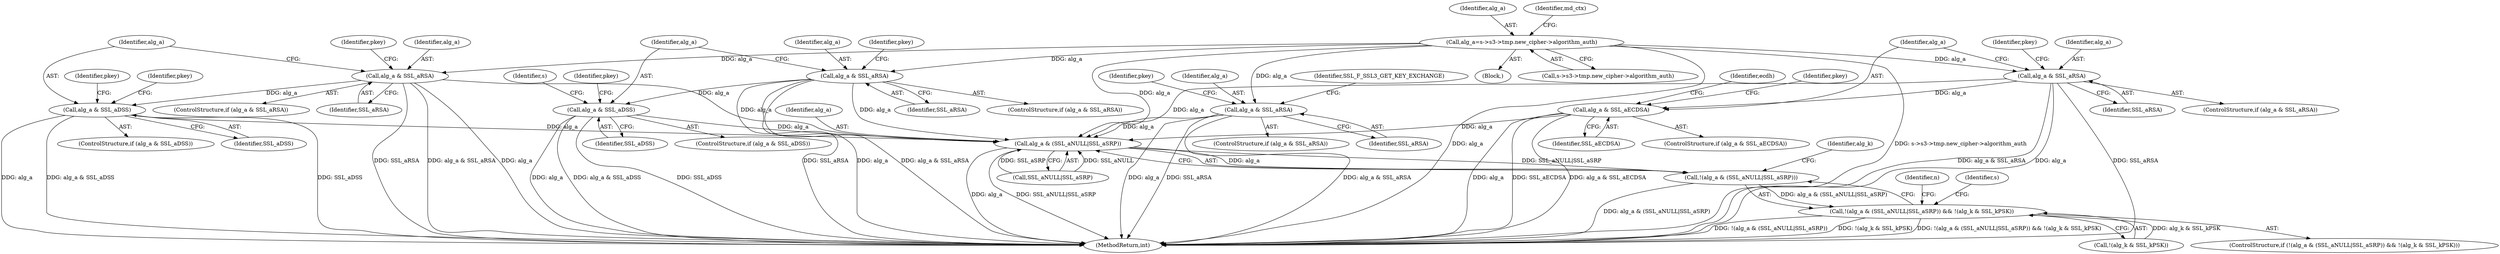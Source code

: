 digraph "0_openssl_b15f8769644b00ef7283521593360b7b2135cb63@pointer" {
"1000379" [label="(Call,alg_a=s->s3->tmp.new_cipher->algorithm_auth)"];
"1000730" [label="(Call,alg_a & SSL_aRSA)"];
"1000749" [label="(Call,alg_a & SSL_aDSS)"];
"1001695" [label="(Call,alg_a & (SSL_aNULL|SSL_aSRP))"];
"1001694" [label="(Call,!(alg_a & (SSL_aNULL|SSL_aSRP)))"];
"1001693" [label="(Call,!(alg_a & (SSL_aNULL|SSL_aSRP)) && !(alg_k & SSL_kPSK))"];
"1000887" [label="(Call,alg_a & SSL_aRSA)"];
"1001105" [label="(Call,alg_a & SSL_aRSA)"];
"1001124" [label="(Call,alg_a & SSL_aDSS)"];
"1001343" [label="(Call,alg_a & SSL_aRSA)"];
"1001362" [label="(Call,alg_a & SSL_aECDSA)"];
"1001696" [label="(Identifier,alg_a)"];
"1001106" [label="(Identifier,alg_a)"];
"1001126" [label="(Identifier,SSL_aDSS)"];
"1001344" [label="(Identifier,alg_a)"];
"1000734" [label="(Identifier,pkey)"];
"1000750" [label="(Identifier,alg_a)"];
"1001700" [label="(Call,!(alg_k & SSL_kPSK))"];
"1000891" [label="(Identifier,pkey)"];
"1001124" [label="(Call,alg_a & SSL_aDSS)"];
"1000730" [label="(Call,alg_a & SSL_aRSA)"];
"1000749" [label="(Call,alg_a & SSL_aDSS)"];
"1001695" [label="(Call,alg_a & (SSL_aNULL|SSL_aSRP))"];
"1001362" [label="(Call,alg_a & SSL_aECDSA)"];
"1001366" [label="(Identifier,pkey)"];
"1001105" [label="(Call,alg_a & SSL_aRSA)"];
"1000381" [label="(Call,s->s3->tmp.new_cipher->algorithm_auth)"];
"1000380" [label="(Identifier,alg_a)"];
"1001714" [label="(Identifier,n)"];
"1001104" [label="(ControlStructure,if (alg_a & SSL_aRSA))"];
"1001363" [label="(Identifier,alg_a)"];
"1001343" [label="(Call,alg_a & SSL_aRSA)"];
"1000729" [label="(ControlStructure,if (alg_a & SSL_aRSA))"];
"1001125" [label="(Identifier,alg_a)"];
"1001692" [label="(ControlStructure,if (!(alg_a & (SSL_aNULL|SSL_aSRP)) && !(alg_k & SSL_kPSK)))"];
"1001345" [label="(Identifier,SSL_aRSA)"];
"1001380" [label="(Identifier,ecdh)"];
"1000751" [label="(Identifier,SSL_aDSS)"];
"1001693" [label="(Call,!(alg_a & (SSL_aNULL|SSL_aSRP)) && !(alg_k & SSL_kPSK))"];
"1001145" [label="(Identifier,s)"];
"1001697" [label="(Call,SSL_aNULL|SSL_aSRP)"];
"1000888" [label="(Identifier,alg_a)"];
"1000907" [label="(Identifier,SSL_F_SSL3_GET_KEY_EXCHANGE)"];
"1000732" [label="(Identifier,SSL_aRSA)"];
"1000127" [label="(Block,)"];
"1001364" [label="(Identifier,SSL_aECDSA)"];
"1001361" [label="(ControlStructure,if (alg_a & SSL_aECDSA))"];
"1000753" [label="(Identifier,pkey)"];
"1001123" [label="(ControlStructure,if (alg_a & SSL_aDSS))"];
"1001707" [label="(Identifier,s)"];
"1001128" [label="(Identifier,pkey)"];
"1001342" [label="(ControlStructure,if (alg_a & SSL_aRSA))"];
"1001694" [label="(Call,!(alg_a & (SSL_aNULL|SSL_aSRP)))"];
"1001107" [label="(Identifier,SSL_aRSA)"];
"1001109" [label="(Identifier,pkey)"];
"1001417" [label="(Identifier,pkey)"];
"1000731" [label="(Identifier,alg_a)"];
"1000748" [label="(ControlStructure,if (alg_a & SSL_aDSS))"];
"1000887" [label="(Call,alg_a & SSL_aRSA)"];
"1000379" [label="(Call,alg_a=s->s3->tmp.new_cipher->algorithm_auth)"];
"1001764" [label="(MethodReturn,int)"];
"1001702" [label="(Identifier,alg_k)"];
"1000886" [label="(ControlStructure,if (alg_a & SSL_aRSA))"];
"1000889" [label="(Identifier,SSL_aRSA)"];
"1001347" [label="(Identifier,pkey)"];
"1000392" [label="(Identifier,md_ctx)"];
"1000379" -> "1000127"  [label="AST: "];
"1000379" -> "1000381"  [label="CFG: "];
"1000380" -> "1000379"  [label="AST: "];
"1000381" -> "1000379"  [label="AST: "];
"1000392" -> "1000379"  [label="CFG: "];
"1000379" -> "1001764"  [label="DDG: alg_a"];
"1000379" -> "1001764"  [label="DDG: s->s3->tmp.new_cipher->algorithm_auth"];
"1000379" -> "1000730"  [label="DDG: alg_a"];
"1000379" -> "1000887"  [label="DDG: alg_a"];
"1000379" -> "1001105"  [label="DDG: alg_a"];
"1000379" -> "1001343"  [label="DDG: alg_a"];
"1000379" -> "1001695"  [label="DDG: alg_a"];
"1000730" -> "1000729"  [label="AST: "];
"1000730" -> "1000732"  [label="CFG: "];
"1000731" -> "1000730"  [label="AST: "];
"1000732" -> "1000730"  [label="AST: "];
"1000734" -> "1000730"  [label="CFG: "];
"1000750" -> "1000730"  [label="CFG: "];
"1000730" -> "1001764"  [label="DDG: alg_a & SSL_aRSA"];
"1000730" -> "1001764"  [label="DDG: alg_a"];
"1000730" -> "1001764"  [label="DDG: SSL_aRSA"];
"1000730" -> "1000749"  [label="DDG: alg_a"];
"1000730" -> "1001695"  [label="DDG: alg_a"];
"1000749" -> "1000748"  [label="AST: "];
"1000749" -> "1000751"  [label="CFG: "];
"1000750" -> "1000749"  [label="AST: "];
"1000751" -> "1000749"  [label="AST: "];
"1000753" -> "1000749"  [label="CFG: "];
"1001417" -> "1000749"  [label="CFG: "];
"1000749" -> "1001764"  [label="DDG: SSL_aDSS"];
"1000749" -> "1001764"  [label="DDG: alg_a"];
"1000749" -> "1001764"  [label="DDG: alg_a & SSL_aDSS"];
"1000749" -> "1001695"  [label="DDG: alg_a"];
"1001695" -> "1001694"  [label="AST: "];
"1001695" -> "1001697"  [label="CFG: "];
"1001696" -> "1001695"  [label="AST: "];
"1001697" -> "1001695"  [label="AST: "];
"1001694" -> "1001695"  [label="CFG: "];
"1001695" -> "1001764"  [label="DDG: alg_a"];
"1001695" -> "1001764"  [label="DDG: SSL_aNULL|SSL_aSRP"];
"1001695" -> "1001694"  [label="DDG: alg_a"];
"1001695" -> "1001694"  [label="DDG: SSL_aNULL|SSL_aSRP"];
"1001362" -> "1001695"  [label="DDG: alg_a"];
"1001105" -> "1001695"  [label="DDG: alg_a"];
"1001343" -> "1001695"  [label="DDG: alg_a"];
"1000887" -> "1001695"  [label="DDG: alg_a"];
"1001124" -> "1001695"  [label="DDG: alg_a"];
"1001697" -> "1001695"  [label="DDG: SSL_aNULL"];
"1001697" -> "1001695"  [label="DDG: SSL_aSRP"];
"1001694" -> "1001693"  [label="AST: "];
"1001702" -> "1001694"  [label="CFG: "];
"1001693" -> "1001694"  [label="CFG: "];
"1001694" -> "1001764"  [label="DDG: alg_a & (SSL_aNULL|SSL_aSRP)"];
"1001694" -> "1001693"  [label="DDG: alg_a & (SSL_aNULL|SSL_aSRP)"];
"1001693" -> "1001692"  [label="AST: "];
"1001693" -> "1001700"  [label="CFG: "];
"1001700" -> "1001693"  [label="AST: "];
"1001707" -> "1001693"  [label="CFG: "];
"1001714" -> "1001693"  [label="CFG: "];
"1001693" -> "1001764"  [label="DDG: !(alg_k & SSL_kPSK)"];
"1001693" -> "1001764"  [label="DDG: !(alg_a & (SSL_aNULL|SSL_aSRP)) && !(alg_k & SSL_kPSK)"];
"1001693" -> "1001764"  [label="DDG: !(alg_a & (SSL_aNULL|SSL_aSRP))"];
"1001700" -> "1001693"  [label="DDG: alg_k & SSL_kPSK"];
"1000887" -> "1000886"  [label="AST: "];
"1000887" -> "1000889"  [label="CFG: "];
"1000888" -> "1000887"  [label="AST: "];
"1000889" -> "1000887"  [label="AST: "];
"1000891" -> "1000887"  [label="CFG: "];
"1000907" -> "1000887"  [label="CFG: "];
"1000887" -> "1001764"  [label="DDG: alg_a & SSL_aRSA"];
"1000887" -> "1001764"  [label="DDG: alg_a"];
"1000887" -> "1001764"  [label="DDG: SSL_aRSA"];
"1001105" -> "1001104"  [label="AST: "];
"1001105" -> "1001107"  [label="CFG: "];
"1001106" -> "1001105"  [label="AST: "];
"1001107" -> "1001105"  [label="AST: "];
"1001109" -> "1001105"  [label="CFG: "];
"1001125" -> "1001105"  [label="CFG: "];
"1001105" -> "1001764"  [label="DDG: alg_a & SSL_aRSA"];
"1001105" -> "1001764"  [label="DDG: SSL_aRSA"];
"1001105" -> "1001764"  [label="DDG: alg_a"];
"1001105" -> "1001124"  [label="DDG: alg_a"];
"1001124" -> "1001123"  [label="AST: "];
"1001124" -> "1001126"  [label="CFG: "];
"1001125" -> "1001124"  [label="AST: "];
"1001126" -> "1001124"  [label="AST: "];
"1001128" -> "1001124"  [label="CFG: "];
"1001145" -> "1001124"  [label="CFG: "];
"1001124" -> "1001764"  [label="DDG: alg_a & SSL_aDSS"];
"1001124" -> "1001764"  [label="DDG: SSL_aDSS"];
"1001124" -> "1001764"  [label="DDG: alg_a"];
"1001343" -> "1001342"  [label="AST: "];
"1001343" -> "1001345"  [label="CFG: "];
"1001344" -> "1001343"  [label="AST: "];
"1001345" -> "1001343"  [label="AST: "];
"1001347" -> "1001343"  [label="CFG: "];
"1001363" -> "1001343"  [label="CFG: "];
"1001343" -> "1001764"  [label="DDG: alg_a & SSL_aRSA"];
"1001343" -> "1001764"  [label="DDG: alg_a"];
"1001343" -> "1001764"  [label="DDG: SSL_aRSA"];
"1001343" -> "1001362"  [label="DDG: alg_a"];
"1001362" -> "1001361"  [label="AST: "];
"1001362" -> "1001364"  [label="CFG: "];
"1001363" -> "1001362"  [label="AST: "];
"1001364" -> "1001362"  [label="AST: "];
"1001366" -> "1001362"  [label="CFG: "];
"1001380" -> "1001362"  [label="CFG: "];
"1001362" -> "1001764"  [label="DDG: alg_a"];
"1001362" -> "1001764"  [label="DDG: SSL_aECDSA"];
"1001362" -> "1001764"  [label="DDG: alg_a & SSL_aECDSA"];
}
